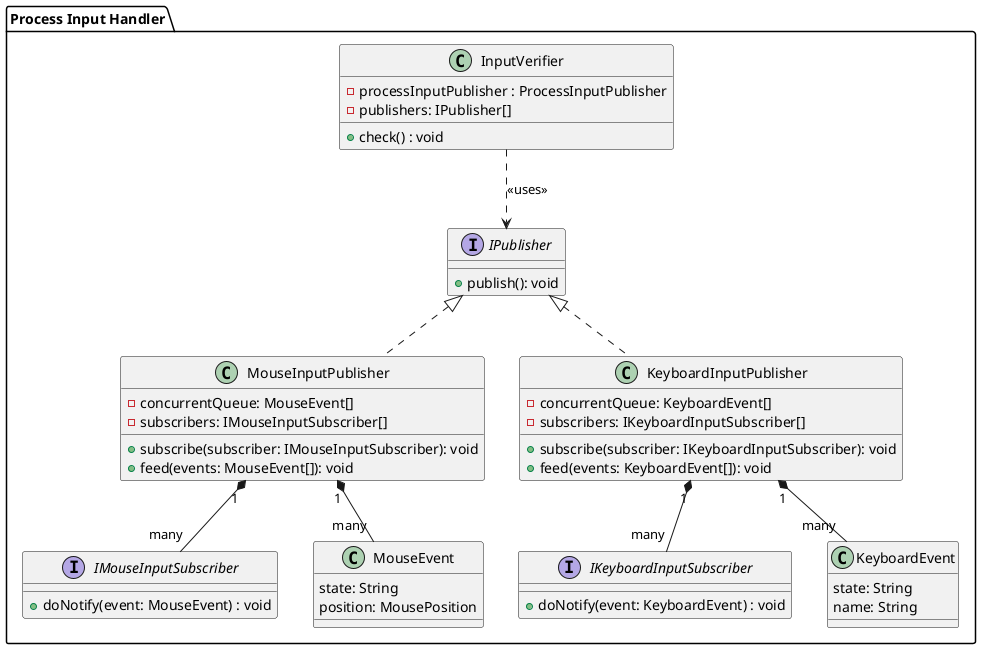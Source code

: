 @startuml
package "Process Input Handler" {
!startsub INTERFACE
    interface IKeyboardInputSubscriber {
        +doNotify(event: KeyboardEvent) : void
    }

    interface IMouseInputSubscriber {
        +doNotify(event: MouseEvent) : void
    }

    class KeyboardEvent {
        state: String
        name: String
    }

    class MouseEvent {
        state: String
        position: MousePosition
    }
!endsub

    interface IPublisher {
        +publish(): void
    }
    IPublisher <|.. MouseInputPublisher
    IPublisher <|.. KeyboardInputPublisher

    class MouseInputPublisher  {
        -concurrentQueue: MouseEvent[]
        -subscribers: IMouseInputSubscriber[]
        +subscribe(subscriber: IMouseInputSubscriber): void
        +feed(events: MouseEvent[]): void
    }
    MouseInputPublisher "1" *-- "many" MouseEvent
    MouseInputPublisher "1" *-- "many" IMouseInputSubscriber

    class KeyboardInputPublisher {
        -concurrentQueue: KeyboardEvent[]
        -subscribers: IKeyboardInputSubscriber[]
        +subscribe(subscriber: IKeyboardInputSubscriber): void
        +feed(events: KeyboardEvent[]): void
    }
    KeyboardInputPublisher "1" *-- "many" KeyboardEvent
    KeyboardInputPublisher "1" *-- "many" IKeyboardInputSubscriber

  class InputVerifier {
    -processInputPublisher : ProcessInputPublisher
    -publishers: IPublisher[]
    +check() : void
  }
  InputVerifier ..> IPublisher: <<uses>>
}
@enduml

